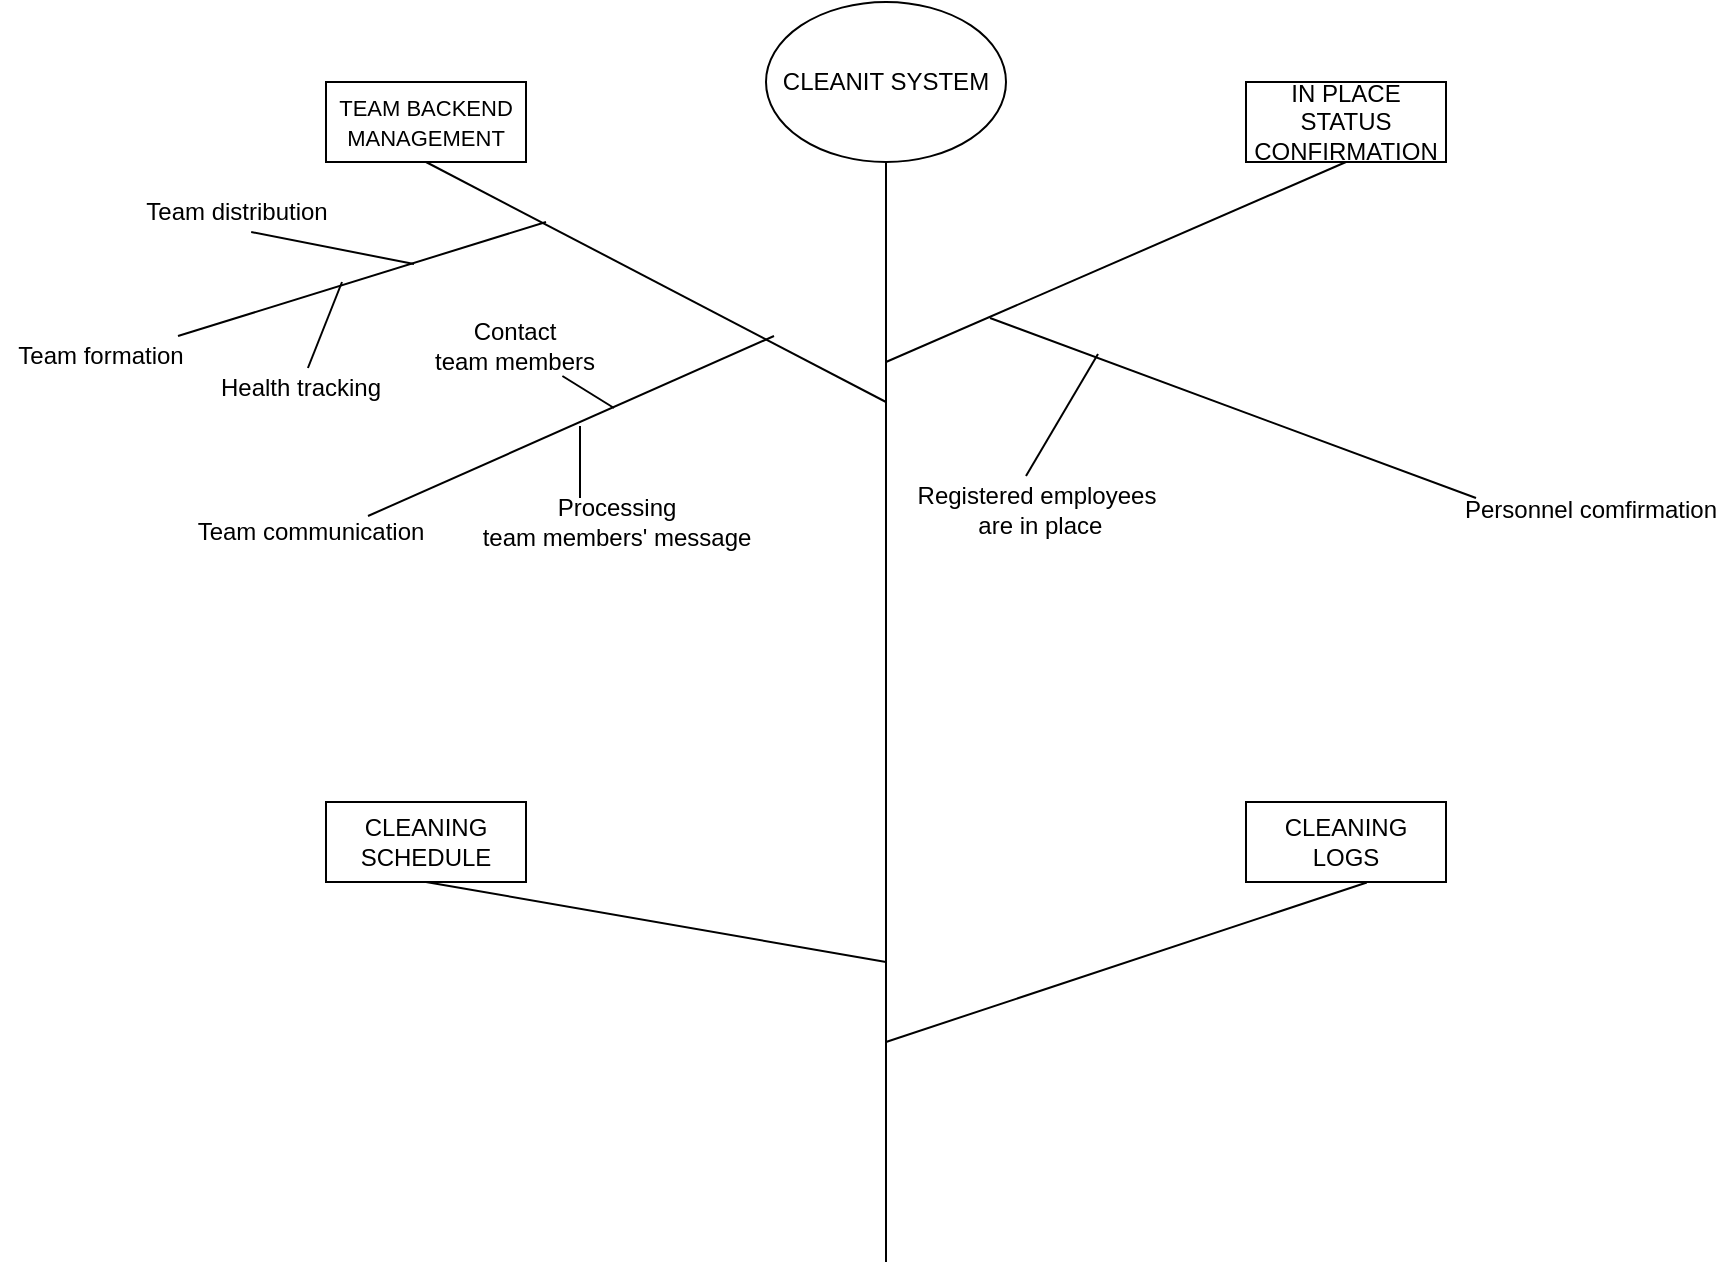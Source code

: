 <mxfile version="13.7.8" type="github">
  <diagram id="9d1zXaGXQL4afwREDJQw" name="Page-1">
    <mxGraphModel dx="1896" dy="577" grid="1" gridSize="9" guides="1" tooltips="1" connect="1" arrows="1" fold="1" page="1" pageScale="1" pageWidth="827" pageHeight="1169" math="0" shadow="0">
      <root>
        <mxCell id="0" />
        <mxCell id="1" parent="0" />
        <mxCell id="A5MzGQiEFCiiMQbKR6oo-1" value="CLEANIT SYSTEM" style="ellipse;whiteSpace=wrap;html=1;" vertex="1" parent="1">
          <mxGeometry x="320" y="40" width="120" height="80" as="geometry" />
        </mxCell>
        <mxCell id="A5MzGQiEFCiiMQbKR6oo-2" value="" style="endArrow=none;html=1;entryX=0.5;entryY=1;entryDx=0;entryDy=0;" edge="1" parent="1" target="A5MzGQiEFCiiMQbKR6oo-1">
          <mxGeometry width="50" height="50" relative="1" as="geometry">
            <mxPoint x="380" y="670" as="sourcePoint" />
            <mxPoint x="440" y="200" as="targetPoint" />
          </mxGeometry>
        </mxCell>
        <mxCell id="A5MzGQiEFCiiMQbKR6oo-3" value="&lt;font style=&quot;font-size: 11px&quot;&gt;TEAM BACKEND MANAGEMENT&lt;/font&gt;" style="rounded=0;whiteSpace=wrap;html=1;" vertex="1" parent="1">
          <mxGeometry x="100" y="80" width="100" height="40" as="geometry" />
        </mxCell>
        <mxCell id="A5MzGQiEFCiiMQbKR6oo-4" value="" style="endArrow=none;html=1;entryX=0.5;entryY=1;entryDx=0;entryDy=0;" edge="1" parent="1" target="A5MzGQiEFCiiMQbKR6oo-3">
          <mxGeometry width="50" height="50" relative="1" as="geometry">
            <mxPoint x="380" y="240" as="sourcePoint" />
            <mxPoint x="120" y="120" as="targetPoint" />
          </mxGeometry>
        </mxCell>
        <mxCell id="A5MzGQiEFCiiMQbKR6oo-5" value="IN PLACE STATUS CONFIRMATION" style="rounded=0;whiteSpace=wrap;html=1;" vertex="1" parent="1">
          <mxGeometry x="560" y="80" width="100" height="40" as="geometry" />
        </mxCell>
        <mxCell id="A5MzGQiEFCiiMQbKR6oo-6" value="" style="endArrow=none;html=1;entryX=0.5;entryY=1;entryDx=0;entryDy=0;" edge="1" parent="1" target="A5MzGQiEFCiiMQbKR6oo-5">
          <mxGeometry width="50" height="50" relative="1" as="geometry">
            <mxPoint x="380" y="220" as="sourcePoint" />
            <mxPoint x="430" y="170" as="targetPoint" />
          </mxGeometry>
        </mxCell>
        <mxCell id="A5MzGQiEFCiiMQbKR6oo-7" value="CLEANING SCHEDULE" style="rounded=0;whiteSpace=wrap;html=1;" vertex="1" parent="1">
          <mxGeometry x="100" y="440" width="100" height="40" as="geometry" />
        </mxCell>
        <mxCell id="A5MzGQiEFCiiMQbKR6oo-8" value="CLEANING LOGS" style="rounded=0;whiteSpace=wrap;html=1;" vertex="1" parent="1">
          <mxGeometry x="560" y="440" width="100" height="40" as="geometry" />
        </mxCell>
        <mxCell id="A5MzGQiEFCiiMQbKR6oo-9" value="" style="endArrow=none;html=1;entryX=0.5;entryY=1;entryDx=0;entryDy=0;" edge="1" parent="1" target="A5MzGQiEFCiiMQbKR6oo-7">
          <mxGeometry width="50" height="50" relative="1" as="geometry">
            <mxPoint x="380" y="520" as="sourcePoint" />
            <mxPoint x="150" y="280" as="targetPoint" />
          </mxGeometry>
        </mxCell>
        <mxCell id="A5MzGQiEFCiiMQbKR6oo-10" value="" style="endArrow=none;html=1;entryX=0.604;entryY=1.006;entryDx=0;entryDy=0;entryPerimeter=0;" edge="1" parent="1" target="A5MzGQiEFCiiMQbKR6oo-8">
          <mxGeometry width="50" height="50" relative="1" as="geometry">
            <mxPoint x="380" y="560" as="sourcePoint" />
            <mxPoint x="440" y="230" as="targetPoint" />
          </mxGeometry>
        </mxCell>
        <mxCell id="A5MzGQiEFCiiMQbKR6oo-11" value="" style="endArrow=none;html=1;" edge="1" parent="1">
          <mxGeometry width="50" height="50" relative="1" as="geometry">
            <mxPoint x="26" y="207" as="sourcePoint" />
            <mxPoint x="210" y="150" as="targetPoint" />
          </mxGeometry>
        </mxCell>
        <mxCell id="A5MzGQiEFCiiMQbKR6oo-12" value="Team formation" style="text;html=1;align=center;verticalAlign=middle;resizable=0;points=[];autosize=1;" vertex="1" parent="1">
          <mxGeometry x="-63" y="207" width="100" height="20" as="geometry" />
        </mxCell>
        <mxCell id="A5MzGQiEFCiiMQbKR6oo-13" value="" style="endArrow=none;html=1;exitX=0.569;exitY=1;exitDx=0;exitDy=0;exitPerimeter=0;" edge="1" parent="1" source="A5MzGQiEFCiiMQbKR6oo-14">
          <mxGeometry width="50" height="50" relative="1" as="geometry">
            <mxPoint x="27" y="171" as="sourcePoint" />
            <mxPoint x="144" y="171" as="targetPoint" />
          </mxGeometry>
        </mxCell>
        <mxCell id="A5MzGQiEFCiiMQbKR6oo-14" value="Team distribution" style="text;html=1;align=center;verticalAlign=middle;resizable=0;points=[];autosize=1;" vertex="1" parent="1">
          <mxGeometry y="135" width="110" height="20" as="geometry" />
        </mxCell>
        <mxCell id="A5MzGQiEFCiiMQbKR6oo-16" value="Health tracking" style="text;html=1;align=center;verticalAlign=middle;resizable=0;points=[];autosize=1;" vertex="1" parent="1">
          <mxGeometry x="37" y="223" width="100" height="20" as="geometry" />
        </mxCell>
        <mxCell id="A5MzGQiEFCiiMQbKR6oo-17" value="" style="endArrow=none;html=1;" edge="1" parent="1">
          <mxGeometry width="50" height="50" relative="1" as="geometry">
            <mxPoint x="121" y="297" as="sourcePoint" />
            <mxPoint x="324" y="207" as="targetPoint" />
          </mxGeometry>
        </mxCell>
        <mxCell id="A5MzGQiEFCiiMQbKR6oo-18" value="Team communication" style="text;html=1;align=center;verticalAlign=middle;resizable=0;points=[];autosize=1;" vertex="1" parent="1">
          <mxGeometry x="27" y="295" width="130" height="20" as="geometry" />
        </mxCell>
        <mxCell id="A5MzGQiEFCiiMQbKR6oo-19" value="" style="endArrow=none;html=1;" edge="1" parent="1" source="A5MzGQiEFCiiMQbKR6oo-20">
          <mxGeometry width="50" height="50" relative="1" as="geometry">
            <mxPoint x="199" y="234" as="sourcePoint" />
            <mxPoint x="244" y="243" as="targetPoint" />
          </mxGeometry>
        </mxCell>
        <mxCell id="A5MzGQiEFCiiMQbKR6oo-20" value="Contact &lt;br&gt;team members" style="text;html=1;align=center;verticalAlign=middle;resizable=0;points=[];autosize=1;" vertex="1" parent="1">
          <mxGeometry x="144" y="197" width="100" height="30" as="geometry" />
        </mxCell>
        <mxCell id="A5MzGQiEFCiiMQbKR6oo-21" value="" style="endArrow=none;html=1;" edge="1" parent="1">
          <mxGeometry width="50" height="50" relative="1" as="geometry">
            <mxPoint x="227" y="288" as="sourcePoint" />
            <mxPoint x="227" y="252" as="targetPoint" />
          </mxGeometry>
        </mxCell>
        <mxCell id="A5MzGQiEFCiiMQbKR6oo-22" value="Processing &lt;br&gt;team members&#39; message" style="text;html=1;align=center;verticalAlign=middle;resizable=0;points=[];autosize=1;" vertex="1" parent="1">
          <mxGeometry x="170" y="285" width="150" height="30" as="geometry" />
        </mxCell>
        <mxCell id="A5MzGQiEFCiiMQbKR6oo-23" value="" style="endArrow=none;html=1;" edge="1" parent="1" source="A5MzGQiEFCiiMQbKR6oo-16">
          <mxGeometry width="50" height="50" relative="1" as="geometry">
            <mxPoint x="252" y="320" as="sourcePoint" />
            <mxPoint x="108" y="180" as="targetPoint" />
          </mxGeometry>
        </mxCell>
        <mxCell id="A5MzGQiEFCiiMQbKR6oo-24" value="" style="endArrow=none;html=1;" edge="1" parent="1">
          <mxGeometry width="50" height="50" relative="1" as="geometry">
            <mxPoint x="675" y="288" as="sourcePoint" />
            <mxPoint x="432" y="198" as="targetPoint" />
          </mxGeometry>
        </mxCell>
        <mxCell id="A5MzGQiEFCiiMQbKR6oo-25" value="Personnel comfirmation" style="text;html=1;align=center;verticalAlign=middle;resizable=0;points=[];autosize=1;" vertex="1" parent="1">
          <mxGeometry x="660" y="285" width="144" height="18" as="geometry" />
        </mxCell>
        <mxCell id="A5MzGQiEFCiiMQbKR6oo-26" value="" style="endArrow=none;html=1;" edge="1" parent="1">
          <mxGeometry width="50" height="50" relative="1" as="geometry">
            <mxPoint x="450" y="277" as="sourcePoint" />
            <mxPoint x="486" y="216" as="targetPoint" />
          </mxGeometry>
        </mxCell>
        <mxCell id="A5MzGQiEFCiiMQbKR6oo-27" value="Registered employees&lt;br&gt;&amp;nbsp;are in place" style="text;html=1;align=center;verticalAlign=middle;resizable=0;points=[];autosize=1;" vertex="1" parent="1">
          <mxGeometry x="387" y="276" width="135" height="36" as="geometry" />
        </mxCell>
      </root>
    </mxGraphModel>
  </diagram>
</mxfile>
